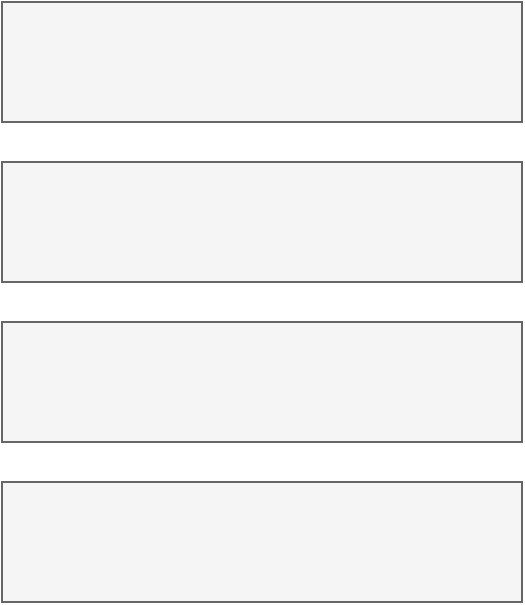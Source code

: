 <mxfile version="15.7.1" type="github">
  <diagram id="bcIzc9HBnw7anuGvXkkn" name="第 1 页">
    <mxGraphModel dx="1422" dy="762" grid="1" gridSize="10" guides="1" tooltips="1" connect="1" arrows="1" fold="1" page="1" pageScale="1" pageWidth="827" pageHeight="1169" math="0" shadow="0">
      <root>
        <mxCell id="0" />
        <mxCell id="1" parent="0" />
        <mxCell id="HtPdtz5hV8PJw4BUEiRG-1" value="" style="rounded=0;whiteSpace=wrap;html=1;fillColor=#f5f5f5;strokeColor=#666666;fontColor=#333333;" vertex="1" parent="1">
          <mxGeometry x="30" y="70" width="260" height="60" as="geometry" />
        </mxCell>
        <mxCell id="HtPdtz5hV8PJw4BUEiRG-3" value="" style="rounded=0;whiteSpace=wrap;html=1;fillColor=#f5f5f5;strokeColor=#666666;fontColor=#333333;" vertex="1" parent="1">
          <mxGeometry x="30" y="230" width="260" height="60" as="geometry" />
        </mxCell>
        <mxCell id="HtPdtz5hV8PJw4BUEiRG-4" value="" style="rounded=0;whiteSpace=wrap;html=1;fillColor=#f5f5f5;strokeColor=#666666;fontColor=#333333;" vertex="1" parent="1">
          <mxGeometry x="30" y="150" width="260" height="60" as="geometry" />
        </mxCell>
        <mxCell id="HtPdtz5hV8PJw4BUEiRG-5" value="" style="rounded=0;whiteSpace=wrap;html=1;fillColor=#f5f5f5;strokeColor=#666666;fontColor=#333333;" vertex="1" parent="1">
          <mxGeometry x="30" y="310" width="260" height="60" as="geometry" />
        </mxCell>
      </root>
    </mxGraphModel>
  </diagram>
</mxfile>
